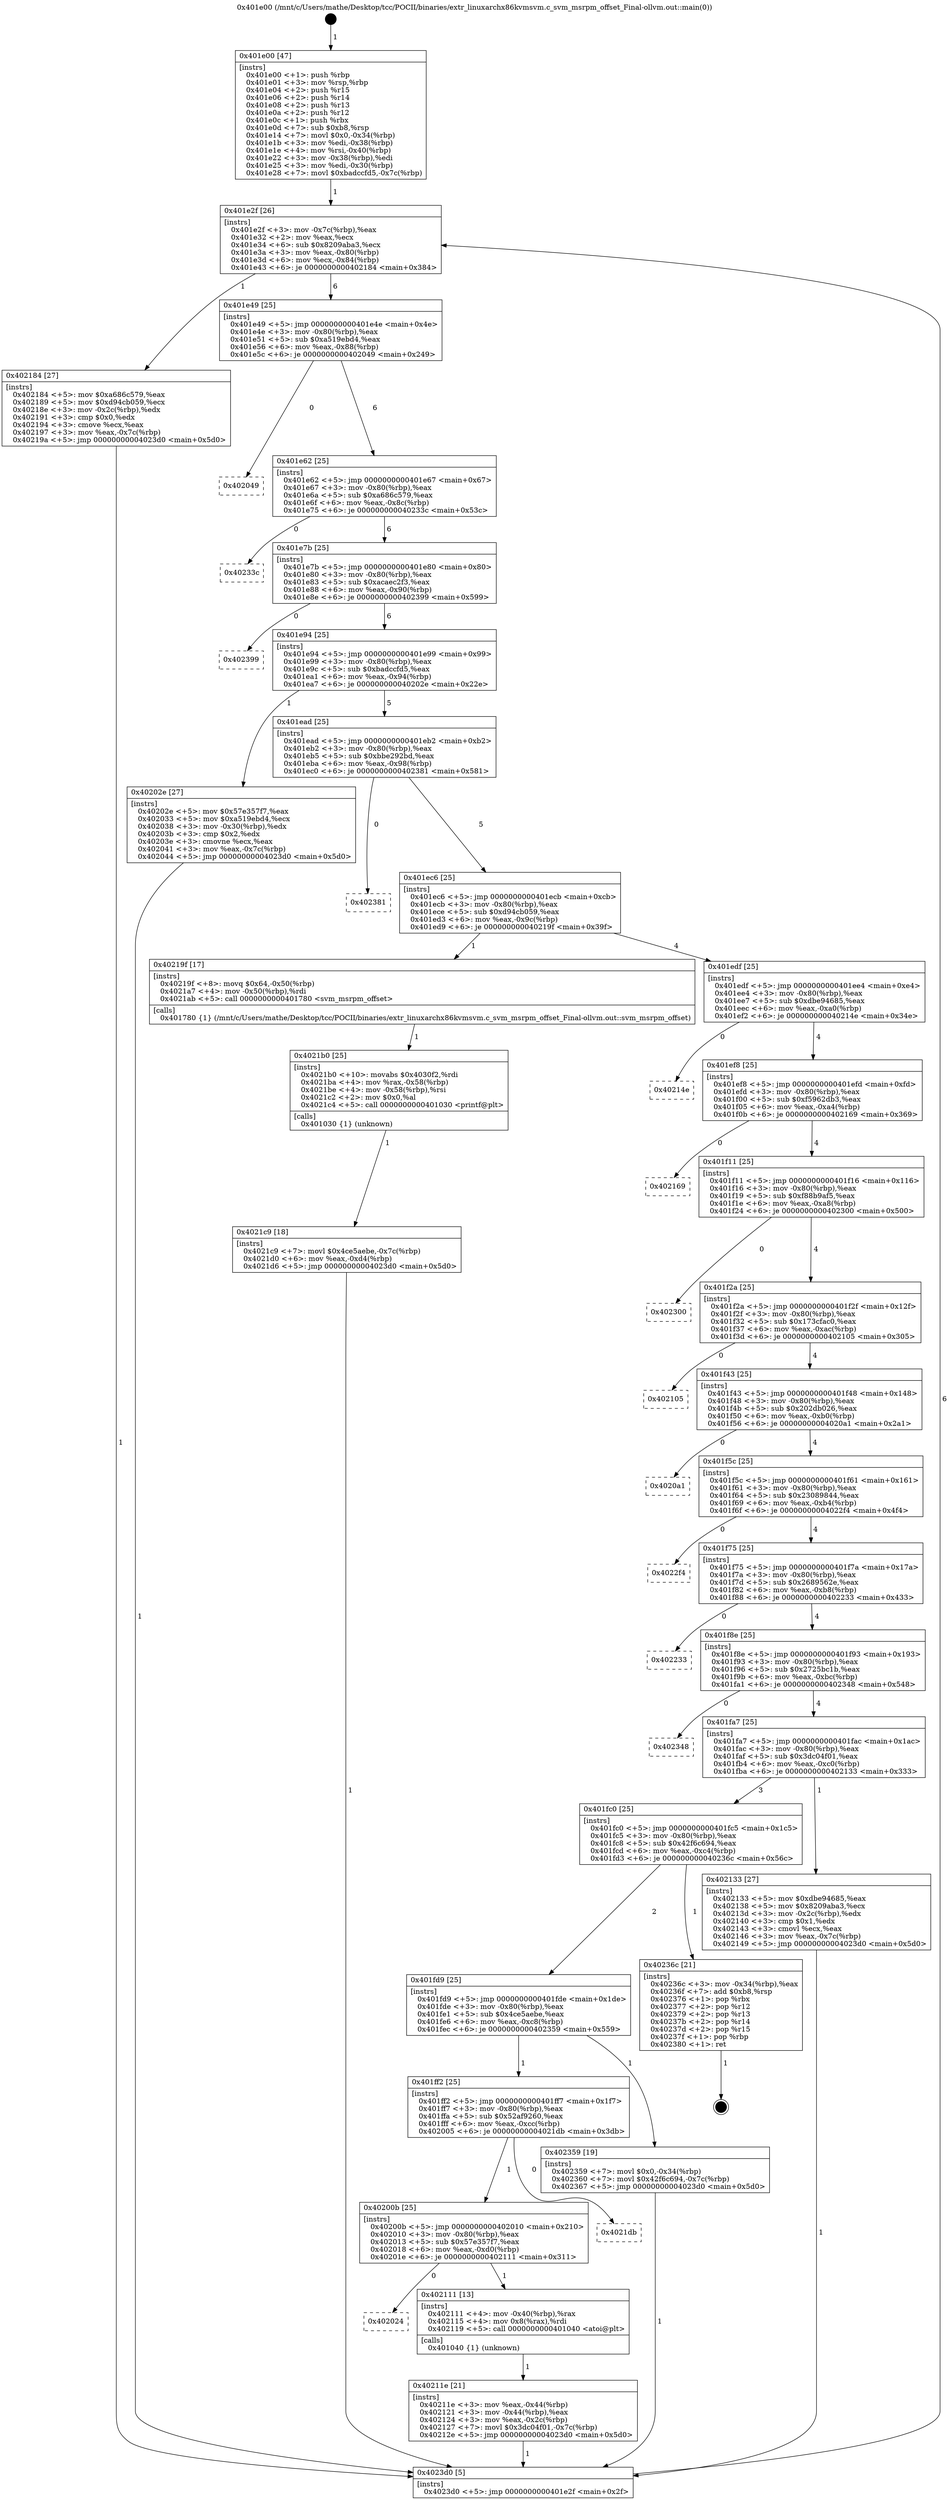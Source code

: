 digraph "0x401e00" {
  label = "0x401e00 (/mnt/c/Users/mathe/Desktop/tcc/POCII/binaries/extr_linuxarchx86kvmsvm.c_svm_msrpm_offset_Final-ollvm.out::main(0))"
  labelloc = "t"
  node[shape=record]

  Entry [label="",width=0.3,height=0.3,shape=circle,fillcolor=black,style=filled]
  "0x401e2f" [label="{
     0x401e2f [26]\l
     | [instrs]\l
     &nbsp;&nbsp;0x401e2f \<+3\>: mov -0x7c(%rbp),%eax\l
     &nbsp;&nbsp;0x401e32 \<+2\>: mov %eax,%ecx\l
     &nbsp;&nbsp;0x401e34 \<+6\>: sub $0x8209aba3,%ecx\l
     &nbsp;&nbsp;0x401e3a \<+3\>: mov %eax,-0x80(%rbp)\l
     &nbsp;&nbsp;0x401e3d \<+6\>: mov %ecx,-0x84(%rbp)\l
     &nbsp;&nbsp;0x401e43 \<+6\>: je 0000000000402184 \<main+0x384\>\l
  }"]
  "0x402184" [label="{
     0x402184 [27]\l
     | [instrs]\l
     &nbsp;&nbsp;0x402184 \<+5\>: mov $0xa686c579,%eax\l
     &nbsp;&nbsp;0x402189 \<+5\>: mov $0xd94cb059,%ecx\l
     &nbsp;&nbsp;0x40218e \<+3\>: mov -0x2c(%rbp),%edx\l
     &nbsp;&nbsp;0x402191 \<+3\>: cmp $0x0,%edx\l
     &nbsp;&nbsp;0x402194 \<+3\>: cmove %ecx,%eax\l
     &nbsp;&nbsp;0x402197 \<+3\>: mov %eax,-0x7c(%rbp)\l
     &nbsp;&nbsp;0x40219a \<+5\>: jmp 00000000004023d0 \<main+0x5d0\>\l
  }"]
  "0x401e49" [label="{
     0x401e49 [25]\l
     | [instrs]\l
     &nbsp;&nbsp;0x401e49 \<+5\>: jmp 0000000000401e4e \<main+0x4e\>\l
     &nbsp;&nbsp;0x401e4e \<+3\>: mov -0x80(%rbp),%eax\l
     &nbsp;&nbsp;0x401e51 \<+5\>: sub $0xa519ebd4,%eax\l
     &nbsp;&nbsp;0x401e56 \<+6\>: mov %eax,-0x88(%rbp)\l
     &nbsp;&nbsp;0x401e5c \<+6\>: je 0000000000402049 \<main+0x249\>\l
  }"]
  Exit [label="",width=0.3,height=0.3,shape=circle,fillcolor=black,style=filled,peripheries=2]
  "0x402049" [label="{
     0x402049\l
  }", style=dashed]
  "0x401e62" [label="{
     0x401e62 [25]\l
     | [instrs]\l
     &nbsp;&nbsp;0x401e62 \<+5\>: jmp 0000000000401e67 \<main+0x67\>\l
     &nbsp;&nbsp;0x401e67 \<+3\>: mov -0x80(%rbp),%eax\l
     &nbsp;&nbsp;0x401e6a \<+5\>: sub $0xa686c579,%eax\l
     &nbsp;&nbsp;0x401e6f \<+6\>: mov %eax,-0x8c(%rbp)\l
     &nbsp;&nbsp;0x401e75 \<+6\>: je 000000000040233c \<main+0x53c\>\l
  }"]
  "0x4021c9" [label="{
     0x4021c9 [18]\l
     | [instrs]\l
     &nbsp;&nbsp;0x4021c9 \<+7\>: movl $0x4ce5aebe,-0x7c(%rbp)\l
     &nbsp;&nbsp;0x4021d0 \<+6\>: mov %eax,-0xd4(%rbp)\l
     &nbsp;&nbsp;0x4021d6 \<+5\>: jmp 00000000004023d0 \<main+0x5d0\>\l
  }"]
  "0x40233c" [label="{
     0x40233c\l
  }", style=dashed]
  "0x401e7b" [label="{
     0x401e7b [25]\l
     | [instrs]\l
     &nbsp;&nbsp;0x401e7b \<+5\>: jmp 0000000000401e80 \<main+0x80\>\l
     &nbsp;&nbsp;0x401e80 \<+3\>: mov -0x80(%rbp),%eax\l
     &nbsp;&nbsp;0x401e83 \<+5\>: sub $0xacaec2f3,%eax\l
     &nbsp;&nbsp;0x401e88 \<+6\>: mov %eax,-0x90(%rbp)\l
     &nbsp;&nbsp;0x401e8e \<+6\>: je 0000000000402399 \<main+0x599\>\l
  }"]
  "0x4021b0" [label="{
     0x4021b0 [25]\l
     | [instrs]\l
     &nbsp;&nbsp;0x4021b0 \<+10\>: movabs $0x4030f2,%rdi\l
     &nbsp;&nbsp;0x4021ba \<+4\>: mov %rax,-0x58(%rbp)\l
     &nbsp;&nbsp;0x4021be \<+4\>: mov -0x58(%rbp),%rsi\l
     &nbsp;&nbsp;0x4021c2 \<+2\>: mov $0x0,%al\l
     &nbsp;&nbsp;0x4021c4 \<+5\>: call 0000000000401030 \<printf@plt\>\l
     | [calls]\l
     &nbsp;&nbsp;0x401030 \{1\} (unknown)\l
  }"]
  "0x402399" [label="{
     0x402399\l
  }", style=dashed]
  "0x401e94" [label="{
     0x401e94 [25]\l
     | [instrs]\l
     &nbsp;&nbsp;0x401e94 \<+5\>: jmp 0000000000401e99 \<main+0x99\>\l
     &nbsp;&nbsp;0x401e99 \<+3\>: mov -0x80(%rbp),%eax\l
     &nbsp;&nbsp;0x401e9c \<+5\>: sub $0xbadccfd5,%eax\l
     &nbsp;&nbsp;0x401ea1 \<+6\>: mov %eax,-0x94(%rbp)\l
     &nbsp;&nbsp;0x401ea7 \<+6\>: je 000000000040202e \<main+0x22e\>\l
  }"]
  "0x40211e" [label="{
     0x40211e [21]\l
     | [instrs]\l
     &nbsp;&nbsp;0x40211e \<+3\>: mov %eax,-0x44(%rbp)\l
     &nbsp;&nbsp;0x402121 \<+3\>: mov -0x44(%rbp),%eax\l
     &nbsp;&nbsp;0x402124 \<+3\>: mov %eax,-0x2c(%rbp)\l
     &nbsp;&nbsp;0x402127 \<+7\>: movl $0x3dc04f01,-0x7c(%rbp)\l
     &nbsp;&nbsp;0x40212e \<+5\>: jmp 00000000004023d0 \<main+0x5d0\>\l
  }"]
  "0x40202e" [label="{
     0x40202e [27]\l
     | [instrs]\l
     &nbsp;&nbsp;0x40202e \<+5\>: mov $0x57e357f7,%eax\l
     &nbsp;&nbsp;0x402033 \<+5\>: mov $0xa519ebd4,%ecx\l
     &nbsp;&nbsp;0x402038 \<+3\>: mov -0x30(%rbp),%edx\l
     &nbsp;&nbsp;0x40203b \<+3\>: cmp $0x2,%edx\l
     &nbsp;&nbsp;0x40203e \<+3\>: cmovne %ecx,%eax\l
     &nbsp;&nbsp;0x402041 \<+3\>: mov %eax,-0x7c(%rbp)\l
     &nbsp;&nbsp;0x402044 \<+5\>: jmp 00000000004023d0 \<main+0x5d0\>\l
  }"]
  "0x401ead" [label="{
     0x401ead [25]\l
     | [instrs]\l
     &nbsp;&nbsp;0x401ead \<+5\>: jmp 0000000000401eb2 \<main+0xb2\>\l
     &nbsp;&nbsp;0x401eb2 \<+3\>: mov -0x80(%rbp),%eax\l
     &nbsp;&nbsp;0x401eb5 \<+5\>: sub $0xbbe292bd,%eax\l
     &nbsp;&nbsp;0x401eba \<+6\>: mov %eax,-0x98(%rbp)\l
     &nbsp;&nbsp;0x401ec0 \<+6\>: je 0000000000402381 \<main+0x581\>\l
  }"]
  "0x4023d0" [label="{
     0x4023d0 [5]\l
     | [instrs]\l
     &nbsp;&nbsp;0x4023d0 \<+5\>: jmp 0000000000401e2f \<main+0x2f\>\l
  }"]
  "0x401e00" [label="{
     0x401e00 [47]\l
     | [instrs]\l
     &nbsp;&nbsp;0x401e00 \<+1\>: push %rbp\l
     &nbsp;&nbsp;0x401e01 \<+3\>: mov %rsp,%rbp\l
     &nbsp;&nbsp;0x401e04 \<+2\>: push %r15\l
     &nbsp;&nbsp;0x401e06 \<+2\>: push %r14\l
     &nbsp;&nbsp;0x401e08 \<+2\>: push %r13\l
     &nbsp;&nbsp;0x401e0a \<+2\>: push %r12\l
     &nbsp;&nbsp;0x401e0c \<+1\>: push %rbx\l
     &nbsp;&nbsp;0x401e0d \<+7\>: sub $0xb8,%rsp\l
     &nbsp;&nbsp;0x401e14 \<+7\>: movl $0x0,-0x34(%rbp)\l
     &nbsp;&nbsp;0x401e1b \<+3\>: mov %edi,-0x38(%rbp)\l
     &nbsp;&nbsp;0x401e1e \<+4\>: mov %rsi,-0x40(%rbp)\l
     &nbsp;&nbsp;0x401e22 \<+3\>: mov -0x38(%rbp),%edi\l
     &nbsp;&nbsp;0x401e25 \<+3\>: mov %edi,-0x30(%rbp)\l
     &nbsp;&nbsp;0x401e28 \<+7\>: movl $0xbadccfd5,-0x7c(%rbp)\l
  }"]
  "0x402024" [label="{
     0x402024\l
  }", style=dashed]
  "0x402381" [label="{
     0x402381\l
  }", style=dashed]
  "0x401ec6" [label="{
     0x401ec6 [25]\l
     | [instrs]\l
     &nbsp;&nbsp;0x401ec6 \<+5\>: jmp 0000000000401ecb \<main+0xcb\>\l
     &nbsp;&nbsp;0x401ecb \<+3\>: mov -0x80(%rbp),%eax\l
     &nbsp;&nbsp;0x401ece \<+5\>: sub $0xd94cb059,%eax\l
     &nbsp;&nbsp;0x401ed3 \<+6\>: mov %eax,-0x9c(%rbp)\l
     &nbsp;&nbsp;0x401ed9 \<+6\>: je 000000000040219f \<main+0x39f\>\l
  }"]
  "0x402111" [label="{
     0x402111 [13]\l
     | [instrs]\l
     &nbsp;&nbsp;0x402111 \<+4\>: mov -0x40(%rbp),%rax\l
     &nbsp;&nbsp;0x402115 \<+4\>: mov 0x8(%rax),%rdi\l
     &nbsp;&nbsp;0x402119 \<+5\>: call 0000000000401040 \<atoi@plt\>\l
     | [calls]\l
     &nbsp;&nbsp;0x401040 \{1\} (unknown)\l
  }"]
  "0x40219f" [label="{
     0x40219f [17]\l
     | [instrs]\l
     &nbsp;&nbsp;0x40219f \<+8\>: movq $0x64,-0x50(%rbp)\l
     &nbsp;&nbsp;0x4021a7 \<+4\>: mov -0x50(%rbp),%rdi\l
     &nbsp;&nbsp;0x4021ab \<+5\>: call 0000000000401780 \<svm_msrpm_offset\>\l
     | [calls]\l
     &nbsp;&nbsp;0x401780 \{1\} (/mnt/c/Users/mathe/Desktop/tcc/POCII/binaries/extr_linuxarchx86kvmsvm.c_svm_msrpm_offset_Final-ollvm.out::svm_msrpm_offset)\l
  }"]
  "0x401edf" [label="{
     0x401edf [25]\l
     | [instrs]\l
     &nbsp;&nbsp;0x401edf \<+5\>: jmp 0000000000401ee4 \<main+0xe4\>\l
     &nbsp;&nbsp;0x401ee4 \<+3\>: mov -0x80(%rbp),%eax\l
     &nbsp;&nbsp;0x401ee7 \<+5\>: sub $0xdbe94685,%eax\l
     &nbsp;&nbsp;0x401eec \<+6\>: mov %eax,-0xa0(%rbp)\l
     &nbsp;&nbsp;0x401ef2 \<+6\>: je 000000000040214e \<main+0x34e\>\l
  }"]
  "0x40200b" [label="{
     0x40200b [25]\l
     | [instrs]\l
     &nbsp;&nbsp;0x40200b \<+5\>: jmp 0000000000402010 \<main+0x210\>\l
     &nbsp;&nbsp;0x402010 \<+3\>: mov -0x80(%rbp),%eax\l
     &nbsp;&nbsp;0x402013 \<+5\>: sub $0x57e357f7,%eax\l
     &nbsp;&nbsp;0x402018 \<+6\>: mov %eax,-0xd0(%rbp)\l
     &nbsp;&nbsp;0x40201e \<+6\>: je 0000000000402111 \<main+0x311\>\l
  }"]
  "0x40214e" [label="{
     0x40214e\l
  }", style=dashed]
  "0x401ef8" [label="{
     0x401ef8 [25]\l
     | [instrs]\l
     &nbsp;&nbsp;0x401ef8 \<+5\>: jmp 0000000000401efd \<main+0xfd\>\l
     &nbsp;&nbsp;0x401efd \<+3\>: mov -0x80(%rbp),%eax\l
     &nbsp;&nbsp;0x401f00 \<+5\>: sub $0xf5962db3,%eax\l
     &nbsp;&nbsp;0x401f05 \<+6\>: mov %eax,-0xa4(%rbp)\l
     &nbsp;&nbsp;0x401f0b \<+6\>: je 0000000000402169 \<main+0x369\>\l
  }"]
  "0x4021db" [label="{
     0x4021db\l
  }", style=dashed]
  "0x402169" [label="{
     0x402169\l
  }", style=dashed]
  "0x401f11" [label="{
     0x401f11 [25]\l
     | [instrs]\l
     &nbsp;&nbsp;0x401f11 \<+5\>: jmp 0000000000401f16 \<main+0x116\>\l
     &nbsp;&nbsp;0x401f16 \<+3\>: mov -0x80(%rbp),%eax\l
     &nbsp;&nbsp;0x401f19 \<+5\>: sub $0xf88b9af5,%eax\l
     &nbsp;&nbsp;0x401f1e \<+6\>: mov %eax,-0xa8(%rbp)\l
     &nbsp;&nbsp;0x401f24 \<+6\>: je 0000000000402300 \<main+0x500\>\l
  }"]
  "0x401ff2" [label="{
     0x401ff2 [25]\l
     | [instrs]\l
     &nbsp;&nbsp;0x401ff2 \<+5\>: jmp 0000000000401ff7 \<main+0x1f7\>\l
     &nbsp;&nbsp;0x401ff7 \<+3\>: mov -0x80(%rbp),%eax\l
     &nbsp;&nbsp;0x401ffa \<+5\>: sub $0x52af9260,%eax\l
     &nbsp;&nbsp;0x401fff \<+6\>: mov %eax,-0xcc(%rbp)\l
     &nbsp;&nbsp;0x402005 \<+6\>: je 00000000004021db \<main+0x3db\>\l
  }"]
  "0x402300" [label="{
     0x402300\l
  }", style=dashed]
  "0x401f2a" [label="{
     0x401f2a [25]\l
     | [instrs]\l
     &nbsp;&nbsp;0x401f2a \<+5\>: jmp 0000000000401f2f \<main+0x12f\>\l
     &nbsp;&nbsp;0x401f2f \<+3\>: mov -0x80(%rbp),%eax\l
     &nbsp;&nbsp;0x401f32 \<+5\>: sub $0x173cfac0,%eax\l
     &nbsp;&nbsp;0x401f37 \<+6\>: mov %eax,-0xac(%rbp)\l
     &nbsp;&nbsp;0x401f3d \<+6\>: je 0000000000402105 \<main+0x305\>\l
  }"]
  "0x402359" [label="{
     0x402359 [19]\l
     | [instrs]\l
     &nbsp;&nbsp;0x402359 \<+7\>: movl $0x0,-0x34(%rbp)\l
     &nbsp;&nbsp;0x402360 \<+7\>: movl $0x42f6c694,-0x7c(%rbp)\l
     &nbsp;&nbsp;0x402367 \<+5\>: jmp 00000000004023d0 \<main+0x5d0\>\l
  }"]
  "0x402105" [label="{
     0x402105\l
  }", style=dashed]
  "0x401f43" [label="{
     0x401f43 [25]\l
     | [instrs]\l
     &nbsp;&nbsp;0x401f43 \<+5\>: jmp 0000000000401f48 \<main+0x148\>\l
     &nbsp;&nbsp;0x401f48 \<+3\>: mov -0x80(%rbp),%eax\l
     &nbsp;&nbsp;0x401f4b \<+5\>: sub $0x202db026,%eax\l
     &nbsp;&nbsp;0x401f50 \<+6\>: mov %eax,-0xb0(%rbp)\l
     &nbsp;&nbsp;0x401f56 \<+6\>: je 00000000004020a1 \<main+0x2a1\>\l
  }"]
  "0x401fd9" [label="{
     0x401fd9 [25]\l
     | [instrs]\l
     &nbsp;&nbsp;0x401fd9 \<+5\>: jmp 0000000000401fde \<main+0x1de\>\l
     &nbsp;&nbsp;0x401fde \<+3\>: mov -0x80(%rbp),%eax\l
     &nbsp;&nbsp;0x401fe1 \<+5\>: sub $0x4ce5aebe,%eax\l
     &nbsp;&nbsp;0x401fe6 \<+6\>: mov %eax,-0xc8(%rbp)\l
     &nbsp;&nbsp;0x401fec \<+6\>: je 0000000000402359 \<main+0x559\>\l
  }"]
  "0x4020a1" [label="{
     0x4020a1\l
  }", style=dashed]
  "0x401f5c" [label="{
     0x401f5c [25]\l
     | [instrs]\l
     &nbsp;&nbsp;0x401f5c \<+5\>: jmp 0000000000401f61 \<main+0x161\>\l
     &nbsp;&nbsp;0x401f61 \<+3\>: mov -0x80(%rbp),%eax\l
     &nbsp;&nbsp;0x401f64 \<+5\>: sub $0x23089844,%eax\l
     &nbsp;&nbsp;0x401f69 \<+6\>: mov %eax,-0xb4(%rbp)\l
     &nbsp;&nbsp;0x401f6f \<+6\>: je 00000000004022f4 \<main+0x4f4\>\l
  }"]
  "0x40236c" [label="{
     0x40236c [21]\l
     | [instrs]\l
     &nbsp;&nbsp;0x40236c \<+3\>: mov -0x34(%rbp),%eax\l
     &nbsp;&nbsp;0x40236f \<+7\>: add $0xb8,%rsp\l
     &nbsp;&nbsp;0x402376 \<+1\>: pop %rbx\l
     &nbsp;&nbsp;0x402377 \<+2\>: pop %r12\l
     &nbsp;&nbsp;0x402379 \<+2\>: pop %r13\l
     &nbsp;&nbsp;0x40237b \<+2\>: pop %r14\l
     &nbsp;&nbsp;0x40237d \<+2\>: pop %r15\l
     &nbsp;&nbsp;0x40237f \<+1\>: pop %rbp\l
     &nbsp;&nbsp;0x402380 \<+1\>: ret\l
  }"]
  "0x4022f4" [label="{
     0x4022f4\l
  }", style=dashed]
  "0x401f75" [label="{
     0x401f75 [25]\l
     | [instrs]\l
     &nbsp;&nbsp;0x401f75 \<+5\>: jmp 0000000000401f7a \<main+0x17a\>\l
     &nbsp;&nbsp;0x401f7a \<+3\>: mov -0x80(%rbp),%eax\l
     &nbsp;&nbsp;0x401f7d \<+5\>: sub $0x2689562e,%eax\l
     &nbsp;&nbsp;0x401f82 \<+6\>: mov %eax,-0xb8(%rbp)\l
     &nbsp;&nbsp;0x401f88 \<+6\>: je 0000000000402233 \<main+0x433\>\l
  }"]
  "0x401fc0" [label="{
     0x401fc0 [25]\l
     | [instrs]\l
     &nbsp;&nbsp;0x401fc0 \<+5\>: jmp 0000000000401fc5 \<main+0x1c5\>\l
     &nbsp;&nbsp;0x401fc5 \<+3\>: mov -0x80(%rbp),%eax\l
     &nbsp;&nbsp;0x401fc8 \<+5\>: sub $0x42f6c694,%eax\l
     &nbsp;&nbsp;0x401fcd \<+6\>: mov %eax,-0xc4(%rbp)\l
     &nbsp;&nbsp;0x401fd3 \<+6\>: je 000000000040236c \<main+0x56c\>\l
  }"]
  "0x402233" [label="{
     0x402233\l
  }", style=dashed]
  "0x401f8e" [label="{
     0x401f8e [25]\l
     | [instrs]\l
     &nbsp;&nbsp;0x401f8e \<+5\>: jmp 0000000000401f93 \<main+0x193\>\l
     &nbsp;&nbsp;0x401f93 \<+3\>: mov -0x80(%rbp),%eax\l
     &nbsp;&nbsp;0x401f96 \<+5\>: sub $0x2725bc1b,%eax\l
     &nbsp;&nbsp;0x401f9b \<+6\>: mov %eax,-0xbc(%rbp)\l
     &nbsp;&nbsp;0x401fa1 \<+6\>: je 0000000000402348 \<main+0x548\>\l
  }"]
  "0x402133" [label="{
     0x402133 [27]\l
     | [instrs]\l
     &nbsp;&nbsp;0x402133 \<+5\>: mov $0xdbe94685,%eax\l
     &nbsp;&nbsp;0x402138 \<+5\>: mov $0x8209aba3,%ecx\l
     &nbsp;&nbsp;0x40213d \<+3\>: mov -0x2c(%rbp),%edx\l
     &nbsp;&nbsp;0x402140 \<+3\>: cmp $0x1,%edx\l
     &nbsp;&nbsp;0x402143 \<+3\>: cmovl %ecx,%eax\l
     &nbsp;&nbsp;0x402146 \<+3\>: mov %eax,-0x7c(%rbp)\l
     &nbsp;&nbsp;0x402149 \<+5\>: jmp 00000000004023d0 \<main+0x5d0\>\l
  }"]
  "0x402348" [label="{
     0x402348\l
  }", style=dashed]
  "0x401fa7" [label="{
     0x401fa7 [25]\l
     | [instrs]\l
     &nbsp;&nbsp;0x401fa7 \<+5\>: jmp 0000000000401fac \<main+0x1ac\>\l
     &nbsp;&nbsp;0x401fac \<+3\>: mov -0x80(%rbp),%eax\l
     &nbsp;&nbsp;0x401faf \<+5\>: sub $0x3dc04f01,%eax\l
     &nbsp;&nbsp;0x401fb4 \<+6\>: mov %eax,-0xc0(%rbp)\l
     &nbsp;&nbsp;0x401fba \<+6\>: je 0000000000402133 \<main+0x333\>\l
  }"]
  Entry -> "0x401e00" [label=" 1"]
  "0x401e2f" -> "0x402184" [label=" 1"]
  "0x401e2f" -> "0x401e49" [label=" 6"]
  "0x40236c" -> Exit [label=" 1"]
  "0x401e49" -> "0x402049" [label=" 0"]
  "0x401e49" -> "0x401e62" [label=" 6"]
  "0x402359" -> "0x4023d0" [label=" 1"]
  "0x401e62" -> "0x40233c" [label=" 0"]
  "0x401e62" -> "0x401e7b" [label=" 6"]
  "0x4021c9" -> "0x4023d0" [label=" 1"]
  "0x401e7b" -> "0x402399" [label=" 0"]
  "0x401e7b" -> "0x401e94" [label=" 6"]
  "0x4021b0" -> "0x4021c9" [label=" 1"]
  "0x401e94" -> "0x40202e" [label=" 1"]
  "0x401e94" -> "0x401ead" [label=" 5"]
  "0x40202e" -> "0x4023d0" [label=" 1"]
  "0x401e00" -> "0x401e2f" [label=" 1"]
  "0x4023d0" -> "0x401e2f" [label=" 6"]
  "0x40219f" -> "0x4021b0" [label=" 1"]
  "0x401ead" -> "0x402381" [label=" 0"]
  "0x401ead" -> "0x401ec6" [label=" 5"]
  "0x402184" -> "0x4023d0" [label=" 1"]
  "0x401ec6" -> "0x40219f" [label=" 1"]
  "0x401ec6" -> "0x401edf" [label=" 4"]
  "0x402133" -> "0x4023d0" [label=" 1"]
  "0x401edf" -> "0x40214e" [label=" 0"]
  "0x401edf" -> "0x401ef8" [label=" 4"]
  "0x402111" -> "0x40211e" [label=" 1"]
  "0x401ef8" -> "0x402169" [label=" 0"]
  "0x401ef8" -> "0x401f11" [label=" 4"]
  "0x40200b" -> "0x402024" [label=" 0"]
  "0x401f11" -> "0x402300" [label=" 0"]
  "0x401f11" -> "0x401f2a" [label=" 4"]
  "0x40211e" -> "0x4023d0" [label=" 1"]
  "0x401f2a" -> "0x402105" [label=" 0"]
  "0x401f2a" -> "0x401f43" [label=" 4"]
  "0x401ff2" -> "0x40200b" [label=" 1"]
  "0x401f43" -> "0x4020a1" [label=" 0"]
  "0x401f43" -> "0x401f5c" [label=" 4"]
  "0x40200b" -> "0x402111" [label=" 1"]
  "0x401f5c" -> "0x4022f4" [label=" 0"]
  "0x401f5c" -> "0x401f75" [label=" 4"]
  "0x401fd9" -> "0x401ff2" [label=" 1"]
  "0x401f75" -> "0x402233" [label=" 0"]
  "0x401f75" -> "0x401f8e" [label=" 4"]
  "0x401ff2" -> "0x4021db" [label=" 0"]
  "0x401f8e" -> "0x402348" [label=" 0"]
  "0x401f8e" -> "0x401fa7" [label=" 4"]
  "0x401fc0" -> "0x401fd9" [label=" 2"]
  "0x401fa7" -> "0x402133" [label=" 1"]
  "0x401fa7" -> "0x401fc0" [label=" 3"]
  "0x401fd9" -> "0x402359" [label=" 1"]
  "0x401fc0" -> "0x40236c" [label=" 1"]
}
